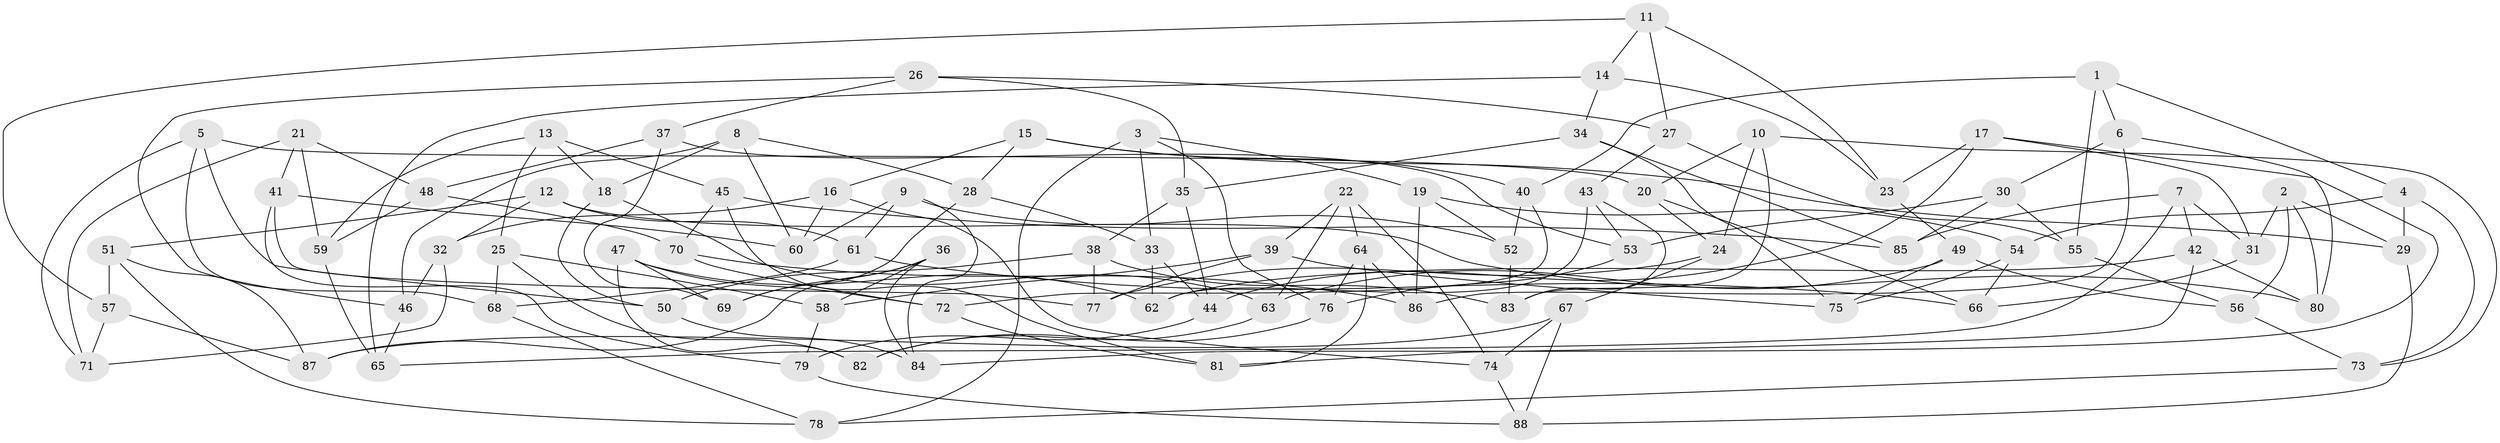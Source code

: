// Generated by graph-tools (version 1.1) at 2025/59/03/09/25 04:59:19]
// undirected, 88 vertices, 176 edges
graph export_dot {
graph [start="1"]
  node [color=gray90,style=filled];
  1;
  2;
  3;
  4;
  5;
  6;
  7;
  8;
  9;
  10;
  11;
  12;
  13;
  14;
  15;
  16;
  17;
  18;
  19;
  20;
  21;
  22;
  23;
  24;
  25;
  26;
  27;
  28;
  29;
  30;
  31;
  32;
  33;
  34;
  35;
  36;
  37;
  38;
  39;
  40;
  41;
  42;
  43;
  44;
  45;
  46;
  47;
  48;
  49;
  50;
  51;
  52;
  53;
  54;
  55;
  56;
  57;
  58;
  59;
  60;
  61;
  62;
  63;
  64;
  65;
  66;
  67;
  68;
  69;
  70;
  71;
  72;
  73;
  74;
  75;
  76;
  77;
  78;
  79;
  80;
  81;
  82;
  83;
  84;
  85;
  86;
  87;
  88;
  1 -- 6;
  1 -- 4;
  1 -- 40;
  1 -- 55;
  2 -- 80;
  2 -- 31;
  2 -- 29;
  2 -- 56;
  3 -- 78;
  3 -- 76;
  3 -- 19;
  3 -- 33;
  4 -- 29;
  4 -- 73;
  4 -- 54;
  5 -- 20;
  5 -- 71;
  5 -- 68;
  5 -- 50;
  6 -- 80;
  6 -- 86;
  6 -- 30;
  7 -- 65;
  7 -- 42;
  7 -- 31;
  7 -- 85;
  8 -- 18;
  8 -- 46;
  8 -- 60;
  8 -- 28;
  9 -- 60;
  9 -- 84;
  9 -- 61;
  9 -- 52;
  10 -- 20;
  10 -- 24;
  10 -- 83;
  10 -- 73;
  11 -- 14;
  11 -- 27;
  11 -- 57;
  11 -- 23;
  12 -- 32;
  12 -- 61;
  12 -- 51;
  12 -- 80;
  13 -- 25;
  13 -- 59;
  13 -- 18;
  13 -- 45;
  14 -- 34;
  14 -- 23;
  14 -- 65;
  15 -- 28;
  15 -- 29;
  15 -- 16;
  15 -- 40;
  16 -- 32;
  16 -- 60;
  16 -- 74;
  17 -- 84;
  17 -- 23;
  17 -- 44;
  17 -- 31;
  18 -- 50;
  18 -- 63;
  19 -- 54;
  19 -- 52;
  19 -- 86;
  20 -- 24;
  20 -- 66;
  21 -- 48;
  21 -- 41;
  21 -- 59;
  21 -- 71;
  22 -- 63;
  22 -- 74;
  22 -- 64;
  22 -- 39;
  23 -- 49;
  24 -- 77;
  24 -- 67;
  25 -- 68;
  25 -- 58;
  25 -- 82;
  26 -- 27;
  26 -- 37;
  26 -- 46;
  26 -- 35;
  27 -- 43;
  27 -- 55;
  28 -- 69;
  28 -- 33;
  29 -- 88;
  30 -- 53;
  30 -- 55;
  30 -- 85;
  31 -- 66;
  32 -- 71;
  32 -- 46;
  33 -- 44;
  33 -- 62;
  34 -- 35;
  34 -- 85;
  34 -- 75;
  35 -- 38;
  35 -- 44;
  36 -- 84;
  36 -- 58;
  36 -- 69;
  36 -- 87;
  37 -- 53;
  37 -- 48;
  37 -- 69;
  38 -- 50;
  38 -- 83;
  38 -- 77;
  39 -- 75;
  39 -- 58;
  39 -- 77;
  40 -- 72;
  40 -- 52;
  41 -- 77;
  41 -- 60;
  41 -- 79;
  42 -- 62;
  42 -- 81;
  42 -- 80;
  43 -- 83;
  43 -- 62;
  43 -- 53;
  44 -- 79;
  45 -- 70;
  45 -- 81;
  45 -- 85;
  46 -- 65;
  47 -- 62;
  47 -- 72;
  47 -- 82;
  47 -- 69;
  48 -- 70;
  48 -- 59;
  49 -- 56;
  49 -- 75;
  49 -- 63;
  50 -- 84;
  51 -- 57;
  51 -- 78;
  51 -- 87;
  52 -- 83;
  53 -- 76;
  54 -- 75;
  54 -- 66;
  55 -- 56;
  56 -- 73;
  57 -- 71;
  57 -- 87;
  58 -- 79;
  59 -- 65;
  61 -- 68;
  61 -- 66;
  63 -- 82;
  64 -- 76;
  64 -- 81;
  64 -- 86;
  67 -- 74;
  67 -- 87;
  67 -- 88;
  68 -- 78;
  70 -- 86;
  70 -- 72;
  72 -- 81;
  73 -- 78;
  74 -- 88;
  76 -- 82;
  79 -- 88;
}
